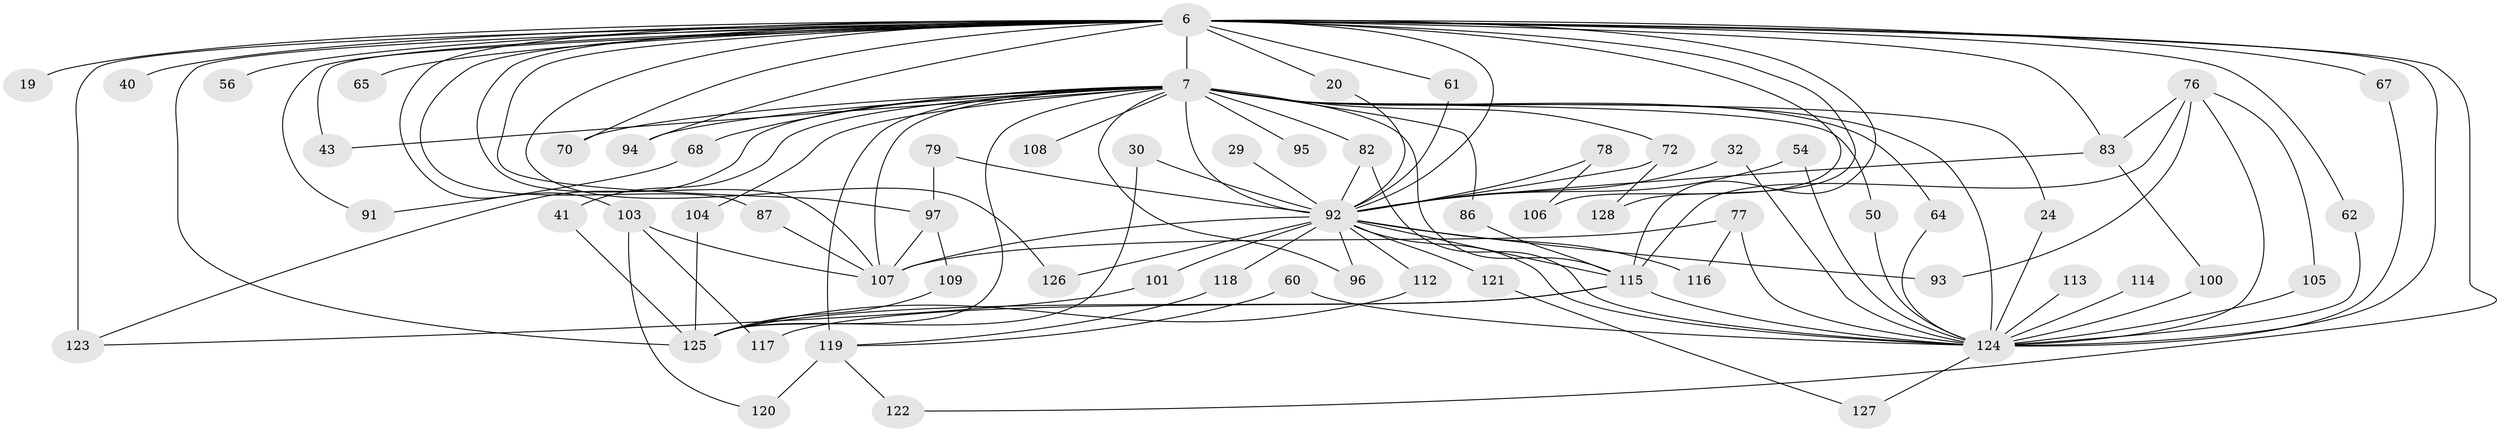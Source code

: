 // original degree distribution, {18: 0.0078125, 32: 0.0078125, 24: 0.0234375, 23: 0.0078125, 27: 0.0078125, 21: 0.0078125, 20: 0.0078125, 16: 0.0078125, 6: 0.0390625, 3: 0.2578125, 8: 0.0078125, 4: 0.0859375, 2: 0.5, 5: 0.0234375, 9: 0.0078125}
// Generated by graph-tools (version 1.1) at 2025/45/03/09/25 04:45:25]
// undirected, 64 vertices, 119 edges
graph export_dot {
graph [start="1"]
  node [color=gray90,style=filled];
  6 [super="+5+4"];
  7 [super="+2"];
  19;
  20;
  24;
  29;
  30;
  32;
  40;
  41;
  43 [super="+33"];
  50;
  54 [super="+42"];
  56;
  60;
  61;
  62;
  64;
  65;
  67;
  68 [super="+26"];
  70;
  72 [super="+58"];
  76;
  77 [super="+71"];
  78;
  79 [super="+39"];
  82 [super="+80+59"];
  83 [super="+45"];
  86;
  87;
  91;
  92 [super="+22+3+66+69+73+10"];
  93;
  94 [super="+31"];
  95;
  96 [super="+48"];
  97 [super="+47+49"];
  100;
  101;
  103 [super="+102+84"];
  104;
  105 [super="+98"];
  106;
  107 [super="+90"];
  108;
  109;
  112;
  113;
  114;
  115 [super="+23+25+110"];
  116 [super="+63"];
  117;
  118;
  119 [super="+34+18+89"];
  120;
  121;
  122;
  123 [super="+74+28"];
  124 [super="+111+88"];
  125 [super="+27"];
  126;
  127;
  128;
  6 -- 7 [weight=6];
  6 -- 19 [weight=2];
  6 -- 20;
  6 -- 40 [weight=2];
  6 -- 56 [weight=2];
  6 -- 61;
  6 -- 91;
  6 -- 103 [weight=3];
  6 -- 123 [weight=3];
  6 -- 125 [weight=4];
  6 -- 65 [weight=2];
  6 -- 67;
  6 -- 94 [weight=3];
  6 -- 122;
  6 -- 128;
  6 -- 70;
  6 -- 87;
  6 -- 62;
  6 -- 106;
  6 -- 126;
  6 -- 92 [weight=11];
  6 -- 83;
  6 -- 97 [weight=2];
  6 -- 107;
  6 -- 124 [weight=9];
  6 -- 115;
  6 -- 43;
  7 -- 24;
  7 -- 41;
  7 -- 43;
  7 -- 108 [weight=2];
  7 -- 119 [weight=6];
  7 -- 96;
  7 -- 64;
  7 -- 68 [weight=3];
  7 -- 70;
  7 -- 72 [weight=2];
  7 -- 82 [weight=2];
  7 -- 86;
  7 -- 95;
  7 -- 104;
  7 -- 50;
  7 -- 125;
  7 -- 92 [weight=8];
  7 -- 94 [weight=2];
  7 -- 107 [weight=3];
  7 -- 124 [weight=8];
  7 -- 115;
  7 -- 123;
  20 -- 92;
  24 -- 124;
  29 -- 92 [weight=2];
  30 -- 125;
  30 -- 92;
  32 -- 92;
  32 -- 124;
  41 -- 125;
  50 -- 124;
  54 -- 92 [weight=2];
  54 -- 124;
  60 -- 119;
  60 -- 124;
  61 -- 92;
  62 -- 124;
  64 -- 124;
  67 -- 124;
  68 -- 91;
  72 -- 128;
  72 -- 92;
  76 -- 83;
  76 -- 93;
  76 -- 105;
  76 -- 115;
  76 -- 124;
  77 -- 116;
  77 -- 107;
  77 -- 124;
  78 -- 106;
  78 -- 92 [weight=2];
  79 -- 92 [weight=3];
  79 -- 97;
  82 -- 92;
  82 -- 124;
  83 -- 100;
  83 -- 92 [weight=2];
  86 -- 115;
  87 -- 107;
  92 -- 115 [weight=3];
  92 -- 96 [weight=2];
  92 -- 101;
  92 -- 107 [weight=4];
  92 -- 116 [weight=2];
  92 -- 121 [weight=2];
  92 -- 112;
  92 -- 93;
  92 -- 118;
  92 -- 126;
  92 -- 124 [weight=11];
  97 -- 109;
  97 -- 107;
  100 -- 124;
  101 -- 123;
  103 -- 120;
  103 -- 117;
  103 -- 107;
  104 -- 125;
  105 -- 124 [weight=2];
  109 -- 125;
  112 -- 125;
  113 -- 124 [weight=2];
  114 -- 124 [weight=2];
  115 -- 117;
  115 -- 125;
  115 -- 124;
  118 -- 119;
  119 -- 120;
  119 -- 122;
  121 -- 127;
  124 -- 127;
}
